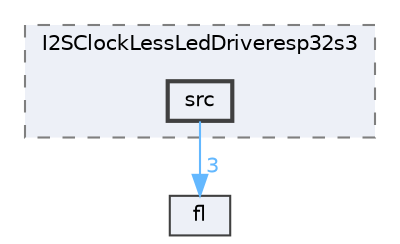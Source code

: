 digraph "third_party/yves/I2SClockLessLedDriveresp32s3/src"
{
 // INTERACTIVE_SVG=YES
 // LATEX_PDF_SIZE
  bgcolor="transparent";
  edge [fontname=Helvetica,fontsize=10,labelfontname=Helvetica,labelfontsize=10];
  node [fontname=Helvetica,fontsize=10,shape=box,height=0.2,width=0.4];
  compound=true
  subgraph clusterdir_6967420d75a895a264b6b63a4f9b2562 {
    graph [ bgcolor="#edf0f7", pencolor="grey50", label="I2SClockLessLedDriveresp32s3", fontname=Helvetica,fontsize=10 style="filled,dashed", URL="dir_6967420d75a895a264b6b63a4f9b2562.html",tooltip=""]
  dir_74527076c98eac4b0135801e93064360 [label="src", fillcolor="#edf0f7", color="grey25", style="filled,bold", URL="dir_74527076c98eac4b0135801e93064360.html",tooltip=""];
  }
  dir_4d1829fa9bd13d7db71e765b2707b248 [label="fl", fillcolor="#edf0f7", color="grey25", style="filled", URL="dir_4d1829fa9bd13d7db71e765b2707b248.html",tooltip=""];
  dir_74527076c98eac4b0135801e93064360->dir_4d1829fa9bd13d7db71e765b2707b248 [headlabel="3", labeldistance=1.5 headhref="dir_000098_000042.html" href="dir_000098_000042.html" color="steelblue1" fontcolor="steelblue1"];
}

